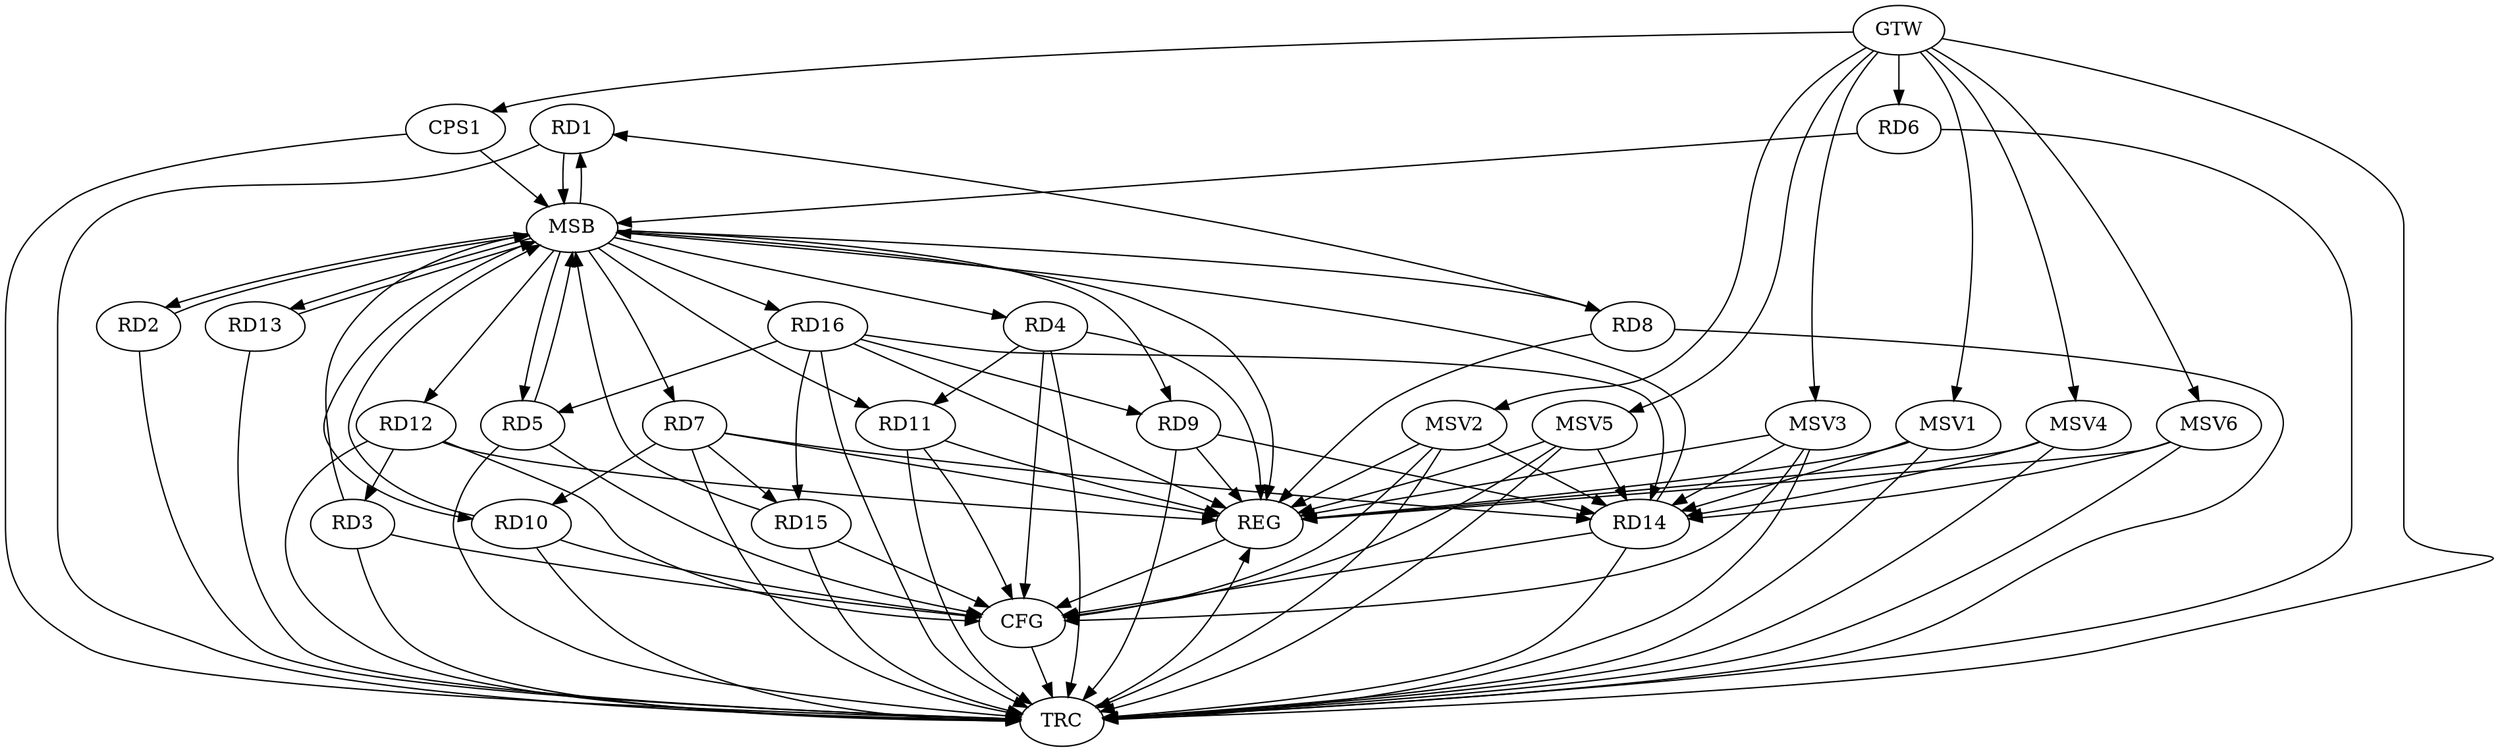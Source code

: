 strict digraph G {
  RD1 [ label="RD1" ];
  RD2 [ label="RD2" ];
  RD3 [ label="RD3" ];
  RD4 [ label="RD4" ];
  RD5 [ label="RD5" ];
  RD6 [ label="RD6" ];
  RD7 [ label="RD7" ];
  RD8 [ label="RD8" ];
  RD9 [ label="RD9" ];
  RD10 [ label="RD10" ];
  RD11 [ label="RD11" ];
  RD12 [ label="RD12" ];
  RD13 [ label="RD13" ];
  RD14 [ label="RD14" ];
  RD15 [ label="RD15" ];
  RD16 [ label="RD16" ];
  CPS1 [ label="CPS1" ];
  GTW [ label="GTW" ];
  REG [ label="REG" ];
  MSB [ label="MSB" ];
  CFG [ label="CFG" ];
  TRC [ label="TRC" ];
  MSV1 [ label="MSV1" ];
  MSV2 [ label="MSV2" ];
  MSV3 [ label="MSV3" ];
  MSV4 [ label="MSV4" ];
  MSV5 [ label="MSV5" ];
  MSV6 [ label="MSV6" ];
  RD8 -> RD1;
  RD12 -> RD3;
  RD4 -> RD11;
  RD16 -> RD5;
  RD7 -> RD10;
  RD7 -> RD14;
  RD7 -> RD15;
  RD9 -> RD14;
  RD16 -> RD9;
  RD16 -> RD14;
  RD16 -> RD15;
  GTW -> RD6;
  GTW -> CPS1;
  RD4 -> REG;
  RD7 -> REG;
  RD8 -> REG;
  RD9 -> REG;
  RD11 -> REG;
  RD12 -> REG;
  RD16 -> REG;
  RD1 -> MSB;
  MSB -> RD2;
  MSB -> RD5;
  MSB -> REG;
  RD2 -> MSB;
  MSB -> RD9;
  RD3 -> MSB;
  MSB -> RD4;
  RD5 -> MSB;
  MSB -> RD11;
  RD6 -> MSB;
  MSB -> RD7;
  MSB -> RD13;
  RD10 -> MSB;
  MSB -> RD1;
  RD13 -> MSB;
  RD14 -> MSB;
  MSB -> RD16;
  RD15 -> MSB;
  MSB -> RD8;
  MSB -> RD12;
  CPS1 -> MSB;
  MSB -> RD10;
  RD11 -> CFG;
  RD12 -> CFG;
  RD5 -> CFG;
  RD10 -> CFG;
  RD14 -> CFG;
  RD4 -> CFG;
  RD15 -> CFG;
  RD3 -> CFG;
  REG -> CFG;
  RD1 -> TRC;
  RD2 -> TRC;
  RD3 -> TRC;
  RD4 -> TRC;
  RD5 -> TRC;
  RD6 -> TRC;
  RD7 -> TRC;
  RD8 -> TRC;
  RD9 -> TRC;
  RD10 -> TRC;
  RD11 -> TRC;
  RD12 -> TRC;
  RD13 -> TRC;
  RD14 -> TRC;
  RD15 -> TRC;
  RD16 -> TRC;
  CPS1 -> TRC;
  GTW -> TRC;
  CFG -> TRC;
  TRC -> REG;
  MSV1 -> RD14;
  GTW -> MSV1;
  MSV1 -> REG;
  MSV1 -> TRC;
  MSV2 -> RD14;
  GTW -> MSV2;
  MSV2 -> REG;
  MSV2 -> TRC;
  MSV2 -> CFG;
  MSV3 -> RD14;
  MSV4 -> RD14;
  GTW -> MSV3;
  MSV3 -> REG;
  MSV3 -> TRC;
  MSV3 -> CFG;
  GTW -> MSV4;
  MSV4 -> REG;
  MSV4 -> TRC;
  MSV5 -> RD14;
  MSV6 -> RD14;
  GTW -> MSV5;
  MSV5 -> REG;
  MSV5 -> TRC;
  MSV5 -> CFG;
  GTW -> MSV6;
  MSV6 -> REG;
  MSV6 -> TRC;
}
